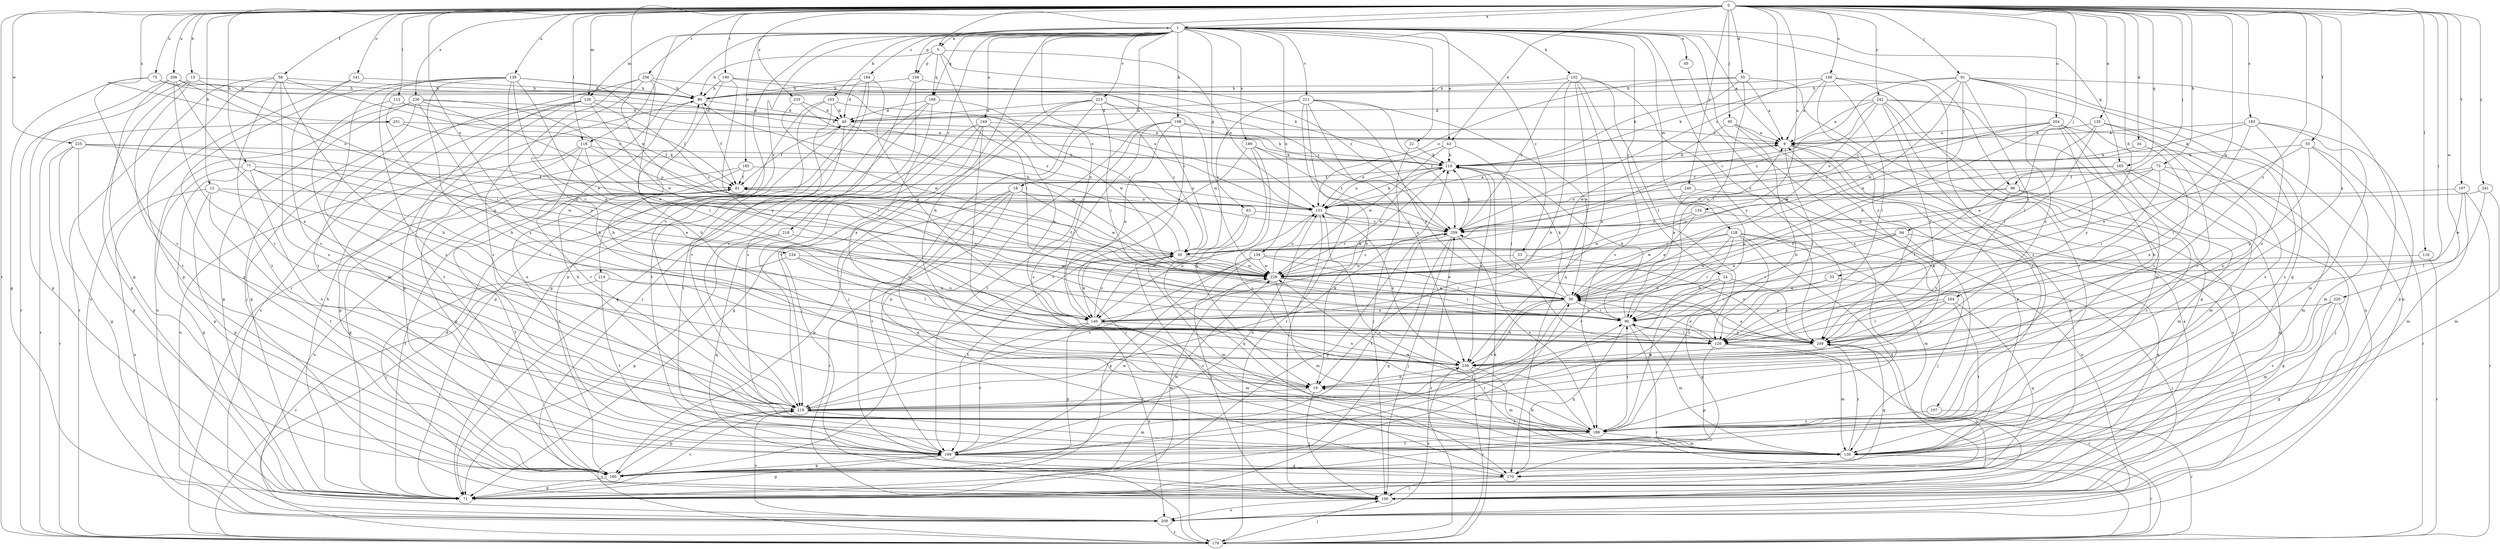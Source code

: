strict digraph  {
0;
1;
5;
9;
12;
15;
18;
19;
22;
23;
24;
30;
33;
34;
35;
40;
43;
45;
50;
55;
58;
61;
63;
71;
73;
75;
77;
80;
90;
91;
94;
95;
96;
100;
102;
103;
107;
108;
110;
112;
116;
118;
120;
126;
128;
130;
134;
135;
138;
139;
140;
141;
148;
149;
151;
159;
160;
164;
165;
168;
170;
179;
183;
184;
185;
186;
189;
190;
197;
199;
204;
206;
209;
211;
213;
214;
218;
219;
220;
225;
229;
233;
234;
236;
239;
240;
241;
242;
249;
251;
256;
259;
0 -> 1  [label=a];
0 -> 5  [label=a];
0 -> 12  [label=b];
0 -> 15  [label=b];
0 -> 33  [label=d];
0 -> 34  [label=d];
0 -> 35  [label=d];
0 -> 43  [label=e];
0 -> 55  [label=f];
0 -> 58  [label=f];
0 -> 73  [label=h];
0 -> 75  [label=h];
0 -> 77  [label=h];
0 -> 90  [label=i];
0 -> 91  [label=j];
0 -> 94  [label=j];
0 -> 95  [label=j];
0 -> 96  [label=j];
0 -> 112  [label=l];
0 -> 116  [label=l];
0 -> 118  [label=l];
0 -> 126  [label=m];
0 -> 134  [label=n];
0 -> 135  [label=n];
0 -> 138  [label=n];
0 -> 141  [label=o];
0 -> 148  [label=o];
0 -> 164  [label=q];
0 -> 165  [label=q];
0 -> 179  [label=r];
0 -> 183  [label=s];
0 -> 190  [label=t];
0 -> 197  [label=t];
0 -> 204  [label=u];
0 -> 206  [label=u];
0 -> 220  [label=w];
0 -> 225  [label=w];
0 -> 229  [label=w];
0 -> 233  [label=x];
0 -> 234  [label=x];
0 -> 236  [label=x];
0 -> 239  [label=x];
0 -> 240  [label=y];
0 -> 241  [label=y];
0 -> 242  [label=y];
0 -> 249  [label=y];
0 -> 251  [label=z];
0 -> 256  [label=z];
0 -> 259  [label=z];
1 -> 5  [label=a];
1 -> 9  [label=a];
1 -> 18  [label=b];
1 -> 19  [label=b];
1 -> 22  [label=c];
1 -> 23  [label=c];
1 -> 24  [label=c];
1 -> 43  [label=e];
1 -> 45  [label=e];
1 -> 63  [label=g];
1 -> 96  [label=j];
1 -> 102  [label=k];
1 -> 103  [label=k];
1 -> 107  [label=k];
1 -> 108  [label=k];
1 -> 118  [label=l];
1 -> 126  [label=m];
1 -> 128  [label=m];
1 -> 139  [label=n];
1 -> 140  [label=n];
1 -> 149  [label=o];
1 -> 159  [label=p];
1 -> 165  [label=q];
1 -> 168  [label=q];
1 -> 179  [label=r];
1 -> 184  [label=s];
1 -> 185  [label=s];
1 -> 186  [label=s];
1 -> 211  [label=v];
1 -> 213  [label=v];
1 -> 214  [label=v];
1 -> 218  [label=v];
1 -> 219  [label=v];
1 -> 249  [label=y];
5 -> 80  [label=h];
5 -> 90  [label=i];
5 -> 151  [label=o];
5 -> 159  [label=p];
5 -> 168  [label=q];
5 -> 259  [label=z];
9 -> 110  [label=k];
9 -> 120  [label=l];
9 -> 160  [label=p];
9 -> 209  [label=u];
12 -> 151  [label=o];
12 -> 160  [label=p];
12 -> 199  [label=t];
12 -> 209  [label=u];
12 -> 239  [label=x];
15 -> 71  [label=g];
15 -> 80  [label=h];
15 -> 90  [label=i];
15 -> 179  [label=r];
15 -> 199  [label=t];
18 -> 151  [label=o];
18 -> 160  [label=p];
18 -> 170  [label=q];
18 -> 179  [label=r];
18 -> 199  [label=t];
18 -> 229  [label=w];
19 -> 9  [label=a];
19 -> 100  [label=j];
19 -> 219  [label=v];
22 -> 100  [label=j];
22 -> 110  [label=k];
23 -> 229  [label=w];
23 -> 249  [label=y];
24 -> 50  [label=e];
24 -> 170  [label=q];
24 -> 189  [label=s];
24 -> 249  [label=y];
30 -> 80  [label=h];
30 -> 130  [label=m];
30 -> 140  [label=n];
30 -> 199  [label=t];
30 -> 229  [label=w];
33 -> 50  [label=e];
33 -> 90  [label=i];
33 -> 100  [label=j];
34 -> 110  [label=k];
34 -> 239  [label=x];
35 -> 9  [label=a];
35 -> 80  [label=h];
35 -> 90  [label=i];
35 -> 100  [label=j];
35 -> 110  [label=k];
35 -> 151  [label=o];
40 -> 9  [label=a];
40 -> 61  [label=f];
40 -> 199  [label=t];
40 -> 229  [label=w];
43 -> 110  [label=k];
43 -> 120  [label=l];
43 -> 151  [label=o];
43 -> 229  [label=w];
45 -> 189  [label=s];
50 -> 90  [label=i];
50 -> 110  [label=k];
50 -> 140  [label=n];
50 -> 199  [label=t];
50 -> 219  [label=v];
50 -> 239  [label=x];
50 -> 259  [label=z];
55 -> 50  [label=e];
55 -> 110  [label=k];
55 -> 130  [label=m];
55 -> 179  [label=r];
55 -> 249  [label=y];
58 -> 19  [label=b];
58 -> 80  [label=h];
58 -> 151  [label=o];
58 -> 160  [label=p];
58 -> 179  [label=r];
58 -> 189  [label=s];
58 -> 199  [label=t];
61 -> 151  [label=o];
61 -> 199  [label=t];
61 -> 209  [label=u];
63 -> 140  [label=n];
63 -> 170  [label=q];
63 -> 259  [label=z];
71 -> 50  [label=e];
71 -> 61  [label=f];
71 -> 80  [label=h];
71 -> 219  [label=v];
71 -> 229  [label=w];
71 -> 249  [label=y];
73 -> 30  [label=c];
73 -> 61  [label=f];
73 -> 90  [label=i];
73 -> 130  [label=m];
73 -> 239  [label=x];
73 -> 259  [label=z];
75 -> 71  [label=g];
75 -> 80  [label=h];
75 -> 110  [label=k];
75 -> 219  [label=v];
77 -> 50  [label=e];
77 -> 61  [label=f];
77 -> 71  [label=g];
77 -> 120  [label=l];
77 -> 160  [label=p];
77 -> 189  [label=s];
80 -> 40  [label=d];
80 -> 61  [label=f];
90 -> 9  [label=a];
90 -> 110  [label=k];
90 -> 120  [label=l];
90 -> 130  [label=m];
90 -> 170  [label=q];
90 -> 179  [label=r];
90 -> 249  [label=y];
91 -> 30  [label=c];
91 -> 50  [label=e];
91 -> 80  [label=h];
91 -> 100  [label=j];
91 -> 120  [label=l];
91 -> 170  [label=q];
91 -> 209  [label=u];
91 -> 229  [label=w];
91 -> 239  [label=x];
91 -> 259  [label=z];
94 -> 30  [label=c];
94 -> 50  [label=e];
94 -> 71  [label=g];
94 -> 90  [label=i];
94 -> 249  [label=y];
95 -> 9  [label=a];
95 -> 19  [label=b];
95 -> 160  [label=p];
95 -> 229  [label=w];
96 -> 30  [label=c];
96 -> 120  [label=l];
96 -> 130  [label=m];
96 -> 151  [label=o];
96 -> 189  [label=s];
100 -> 9  [label=a];
100 -> 209  [label=u];
102 -> 19  [label=b];
102 -> 80  [label=h];
102 -> 120  [label=l];
102 -> 170  [label=q];
102 -> 189  [label=s];
102 -> 239  [label=x];
102 -> 249  [label=y];
102 -> 259  [label=z];
103 -> 30  [label=c];
103 -> 40  [label=d];
103 -> 71  [label=g];
103 -> 199  [label=t];
103 -> 219  [label=v];
107 -> 179  [label=r];
107 -> 189  [label=s];
108 -> 9  [label=a];
108 -> 110  [label=k];
108 -> 140  [label=n];
108 -> 160  [label=p];
108 -> 179  [label=r];
108 -> 189  [label=s];
108 -> 199  [label=t];
110 -> 61  [label=f];
110 -> 151  [label=o];
110 -> 229  [label=w];
110 -> 239  [label=x];
112 -> 40  [label=d];
112 -> 61  [label=f];
112 -> 130  [label=m];
112 -> 140  [label=n];
116 -> 179  [label=r];
116 -> 229  [label=w];
118 -> 90  [label=i];
118 -> 110  [label=k];
118 -> 151  [label=o];
118 -> 160  [label=p];
118 -> 209  [label=u];
118 -> 219  [label=v];
120 -> 50  [label=e];
120 -> 90  [label=i];
120 -> 130  [label=m];
120 -> 160  [label=p];
120 -> 179  [label=r];
126 -> 30  [label=c];
126 -> 40  [label=d];
126 -> 71  [label=g];
126 -> 90  [label=i];
126 -> 160  [label=p];
126 -> 199  [label=t];
126 -> 209  [label=u];
128 -> 30  [label=c];
128 -> 90  [label=i];
128 -> 100  [label=j];
128 -> 130  [label=m];
128 -> 170  [label=q];
128 -> 189  [label=s];
128 -> 219  [label=v];
128 -> 229  [label=w];
130 -> 80  [label=h];
130 -> 151  [label=o];
130 -> 179  [label=r];
130 -> 249  [label=y];
134 -> 50  [label=e];
134 -> 71  [label=g];
134 -> 229  [label=w];
134 -> 259  [label=z];
135 -> 9  [label=a];
135 -> 50  [label=e];
135 -> 90  [label=i];
135 -> 189  [label=s];
135 -> 219  [label=v];
138 -> 19  [label=b];
138 -> 50  [label=e];
138 -> 80  [label=h];
138 -> 140  [label=n];
138 -> 151  [label=o];
138 -> 160  [label=p];
138 -> 189  [label=s];
138 -> 219  [label=v];
138 -> 249  [label=y];
139 -> 50  [label=e];
139 -> 90  [label=i];
139 -> 100  [label=j];
139 -> 160  [label=p];
139 -> 219  [label=v];
139 -> 229  [label=w];
140 -> 30  [label=c];
140 -> 110  [label=k];
140 -> 130  [label=m];
140 -> 160  [label=p];
140 -> 199  [label=t];
140 -> 209  [label=u];
140 -> 239  [label=x];
141 -> 80  [label=h];
141 -> 209  [label=u];
141 -> 219  [label=v];
148 -> 9  [label=a];
148 -> 80  [label=h];
148 -> 110  [label=k];
148 -> 120  [label=l];
148 -> 189  [label=s];
148 -> 199  [label=t];
148 -> 249  [label=y];
149 -> 9  [label=a];
149 -> 71  [label=g];
149 -> 100  [label=j];
149 -> 120  [label=l];
149 -> 140  [label=n];
149 -> 219  [label=v];
151 -> 9  [label=a];
151 -> 100  [label=j];
151 -> 110  [label=k];
151 -> 140  [label=n];
151 -> 239  [label=x];
151 -> 259  [label=z];
159 -> 30  [label=c];
159 -> 80  [label=h];
159 -> 189  [label=s];
159 -> 219  [label=v];
160 -> 61  [label=f];
160 -> 71  [label=g];
160 -> 229  [label=w];
164 -> 120  [label=l];
164 -> 140  [label=n];
164 -> 170  [label=q];
164 -> 199  [label=t];
164 -> 249  [label=y];
165 -> 61  [label=f];
165 -> 71  [label=g];
165 -> 100  [label=j];
165 -> 120  [label=l];
165 -> 130  [label=m];
165 -> 140  [label=n];
168 -> 40  [label=d];
168 -> 71  [label=g];
168 -> 100  [label=j];
168 -> 229  [label=w];
168 -> 239  [label=x];
170 -> 30  [label=c];
170 -> 100  [label=j];
179 -> 40  [label=d];
179 -> 100  [label=j];
179 -> 110  [label=k];
179 -> 219  [label=v];
179 -> 259  [label=z];
183 -> 9  [label=a];
183 -> 110  [label=k];
183 -> 120  [label=l];
183 -> 130  [label=m];
183 -> 160  [label=p];
183 -> 239  [label=x];
184 -> 40  [label=d];
184 -> 71  [label=g];
184 -> 80  [label=h];
184 -> 140  [label=n];
184 -> 160  [label=p];
185 -> 61  [label=f];
185 -> 71  [label=g];
185 -> 151  [label=o];
185 -> 160  [label=p];
186 -> 19  [label=b];
186 -> 110  [label=k];
186 -> 189  [label=s];
186 -> 219  [label=v];
186 -> 259  [label=z];
189 -> 19  [label=b];
189 -> 90  [label=i];
189 -> 130  [label=m];
189 -> 199  [label=t];
189 -> 229  [label=w];
190 -> 19  [label=b];
190 -> 80  [label=h];
190 -> 110  [label=k];
190 -> 249  [label=y];
190 -> 259  [label=z];
197 -> 130  [label=m];
197 -> 151  [label=o];
197 -> 179  [label=r];
197 -> 229  [label=w];
199 -> 71  [label=g];
199 -> 90  [label=i];
199 -> 151  [label=o];
199 -> 160  [label=p];
199 -> 170  [label=q];
199 -> 229  [label=w];
204 -> 9  [label=a];
204 -> 19  [label=b];
204 -> 50  [label=e];
204 -> 151  [label=o];
204 -> 189  [label=s];
204 -> 219  [label=v];
204 -> 249  [label=y];
204 -> 259  [label=z];
206 -> 71  [label=g];
206 -> 80  [label=h];
206 -> 151  [label=o];
206 -> 160  [label=p];
206 -> 219  [label=v];
206 -> 239  [label=x];
209 -> 179  [label=r];
209 -> 219  [label=v];
209 -> 239  [label=x];
211 -> 19  [label=b];
211 -> 30  [label=c];
211 -> 40  [label=d];
211 -> 50  [label=e];
211 -> 179  [label=r];
211 -> 239  [label=x];
211 -> 249  [label=y];
211 -> 259  [label=z];
213 -> 30  [label=c];
213 -> 40  [label=d];
213 -> 90  [label=i];
213 -> 100  [label=j];
213 -> 130  [label=m];
213 -> 219  [label=v];
213 -> 229  [label=w];
214 -> 50  [label=e];
214 -> 179  [label=r];
214 -> 199  [label=t];
218 -> 30  [label=c];
218 -> 71  [label=g];
218 -> 170  [label=q];
219 -> 110  [label=k];
219 -> 130  [label=m];
219 -> 160  [label=p];
219 -> 189  [label=s];
220 -> 71  [label=g];
220 -> 100  [label=j];
220 -> 130  [label=m];
220 -> 140  [label=n];
220 -> 189  [label=s];
225 -> 30  [label=c];
225 -> 71  [label=g];
225 -> 110  [label=k];
225 -> 160  [label=p];
225 -> 179  [label=r];
225 -> 229  [label=w];
229 -> 50  [label=e];
229 -> 61  [label=f];
229 -> 90  [label=i];
229 -> 130  [label=m];
229 -> 151  [label=o];
229 -> 259  [label=z];
233 -> 40  [label=d];
233 -> 229  [label=w];
233 -> 259  [label=z];
234 -> 100  [label=j];
234 -> 120  [label=l];
234 -> 140  [label=n];
234 -> 229  [label=w];
236 -> 40  [label=d];
236 -> 50  [label=e];
236 -> 71  [label=g];
236 -> 100  [label=j];
236 -> 209  [label=u];
236 -> 229  [label=w];
236 -> 239  [label=x];
239 -> 19  [label=b];
239 -> 80  [label=h];
239 -> 130  [label=m];
239 -> 179  [label=r];
240 -> 19  [label=b];
240 -> 151  [label=o];
240 -> 209  [label=u];
241 -> 120  [label=l];
241 -> 130  [label=m];
241 -> 151  [label=o];
242 -> 9  [label=a];
242 -> 40  [label=d];
242 -> 50  [label=e];
242 -> 71  [label=g];
242 -> 130  [label=m];
242 -> 189  [label=s];
242 -> 209  [label=u];
242 -> 249  [label=y];
242 -> 259  [label=z];
249 -> 50  [label=e];
249 -> 170  [label=q];
249 -> 239  [label=x];
251 -> 9  [label=a];
251 -> 61  [label=f];
251 -> 179  [label=r];
256 -> 19  [label=b];
256 -> 80  [label=h];
256 -> 120  [label=l];
256 -> 151  [label=o];
256 -> 189  [label=s];
256 -> 199  [label=t];
259 -> 30  [label=c];
259 -> 71  [label=g];
259 -> 100  [label=j];
259 -> 110  [label=k];
259 -> 160  [label=p];
259 -> 189  [label=s];
259 -> 199  [label=t];
}

